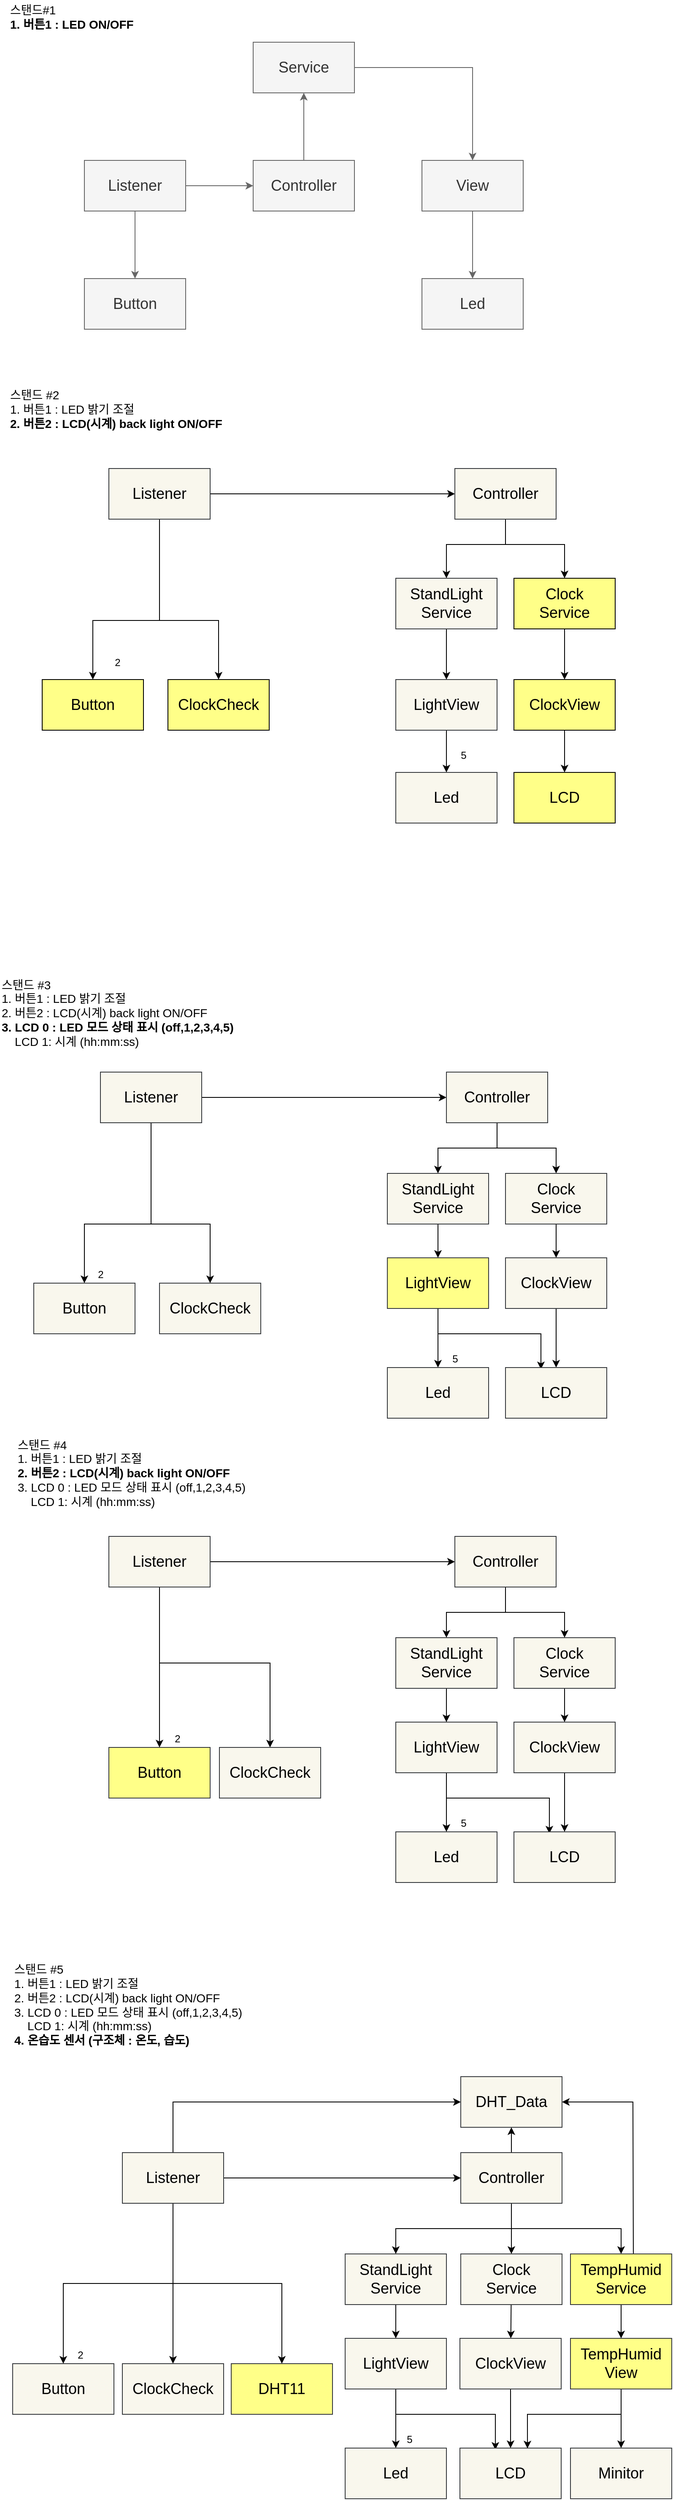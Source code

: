 <mxfile>
    <diagram id="rwZVFnb9-4XuviEcM_qo" name="페이지-1">
        <mxGraphModel dx="1140" dy="521" grid="1" gridSize="10" guides="1" tooltips="1" connect="1" arrows="1" fold="1" page="1" pageScale="1" pageWidth="827" pageHeight="1169" background="#ffffff" math="0" shadow="0">
            <root>
                <mxCell id="0"/>
                <mxCell id="1" parent="0"/>
                <mxCell id="2" value="Button" style="whiteSpace=wrap;html=1;fontSize=18;strokeColor=#666666;fontColor=#333333;fillColor=#f5f5f5;" parent="1" vertex="1">
                    <mxGeometry x="110" y="360" width="120" height="60" as="geometry"/>
                </mxCell>
                <mxCell id="6" value="" style="edgeStyle=none;html=1;fontSize=18;strokeColor=#666666;fontColor=#000000;fillColor=#f5f5f5;" parent="1" source="4" target="2" edge="1">
                    <mxGeometry relative="1" as="geometry"/>
                </mxCell>
                <mxCell id="8" value="" style="edgeStyle=none;html=1;fontSize=18;strokeColor=#666666;fontColor=#000000;fillColor=#f5f5f5;" parent="1" source="4" target="7" edge="1">
                    <mxGeometry relative="1" as="geometry"/>
                </mxCell>
                <mxCell id="4" value="Listener" style="whiteSpace=wrap;html=1;fontSize=18;strokeColor=#666666;fontColor=#333333;fillColor=#f5f5f5;" parent="1" vertex="1">
                    <mxGeometry x="110" y="220" width="120" height="60" as="geometry"/>
                </mxCell>
                <mxCell id="14" value="" style="edgeStyle=none;html=1;fontSize=18;strokeColor=#666666;fontColor=#000000;fillColor=#f5f5f5;" parent="1" source="7" target="13" edge="1">
                    <mxGeometry relative="1" as="geometry"/>
                </mxCell>
                <mxCell id="7" value="Controller" style="whiteSpace=wrap;html=1;fontSize=18;strokeColor=#666666;fontColor=#333333;fillColor=#f5f5f5;" parent="1" vertex="1">
                    <mxGeometry x="310" y="220" width="120" height="60" as="geometry"/>
                </mxCell>
                <mxCell id="12" value="" style="edgeStyle=none;html=1;fontSize=18;strokeColor=#666666;fontColor=#000000;fillColor=#f5f5f5;" parent="1" source="9" target="11" edge="1">
                    <mxGeometry relative="1" as="geometry"/>
                </mxCell>
                <mxCell id="9" value="View" style="whiteSpace=wrap;html=1;fontSize=18;strokeColor=#666666;fontColor=#333333;fillColor=#f5f5f5;" parent="1" vertex="1">
                    <mxGeometry x="510" y="220" width="120" height="60" as="geometry"/>
                </mxCell>
                <mxCell id="11" value="Led" style="whiteSpace=wrap;html=1;fontSize=18;strokeColor=#666666;fontColor=#333333;fillColor=#f5f5f5;" parent="1" vertex="1">
                    <mxGeometry x="510" y="360" width="120" height="60" as="geometry"/>
                </mxCell>
                <mxCell id="15" style="edgeStyle=orthogonalEdgeStyle;html=1;exitX=1;exitY=0.5;exitDx=0;exitDy=0;entryX=0.5;entryY=0;entryDx=0;entryDy=0;fontSize=18;rounded=0;strokeColor=#666666;fontColor=#000000;fillColor=#f5f5f5;" parent="1" source="13" target="9" edge="1">
                    <mxGeometry relative="1" as="geometry"/>
                </mxCell>
                <mxCell id="13" value="Service" style="whiteSpace=wrap;html=1;fontSize=18;strokeColor=#666666;fontColor=#333333;fillColor=#f5f5f5;" parent="1" vertex="1">
                    <mxGeometry x="310" y="80" width="120" height="60" as="geometry"/>
                </mxCell>
                <mxCell id="16" value="Button" style="whiteSpace=wrap;html=1;fontSize=18;fillColor=#ffff88;strokeColor=#000000;fontColor=#000000;" parent="1" vertex="1">
                    <mxGeometry x="60" y="835" width="120" height="60" as="geometry"/>
                </mxCell>
                <mxCell id="17" value="" style="edgeStyle=none;html=1;fontSize=18;entryX=0.5;entryY=0;entryDx=0;entryDy=0;rounded=0;fontColor=#000000;strokeColor=#000000;" parent="1" source="19" edge="1">
                    <mxGeometry relative="1" as="geometry">
                        <Array as="points">
                            <mxPoint x="199" y="765"/>
                            <mxPoint x="120" y="765"/>
                        </Array>
                        <mxPoint x="120" y="835" as="targetPoint"/>
                    </mxGeometry>
                </mxCell>
                <mxCell id="18" value="" style="edgeStyle=none;html=1;fontSize=18;strokeColor=#000000;" parent="1" source="19" target="21" edge="1">
                    <mxGeometry relative="1" as="geometry"/>
                </mxCell>
                <mxCell id="38" style="edgeStyle=none;rounded=0;html=1;entryX=0.5;entryY=0;entryDx=0;entryDy=0;exitX=0.5;exitY=1;exitDx=0;exitDy=0;fontColor=#000000;strokeColor=#000000;" parent="1" source="19" target="37" edge="1">
                    <mxGeometry relative="1" as="geometry">
                        <Array as="points">
                            <mxPoint x="199" y="765"/>
                            <mxPoint x="269" y="765"/>
                        </Array>
                    </mxGeometry>
                </mxCell>
                <mxCell id="19" value="Listener" style="whiteSpace=wrap;html=1;fontSize=18;strokeColor=#36393d;fillColor=#f9f7ed;fontColor=#000000;" parent="1" vertex="1">
                    <mxGeometry x="139" y="585" width="120" height="60" as="geometry"/>
                </mxCell>
                <mxCell id="33" style="edgeStyle=none;html=1;entryX=0.5;entryY=0;entryDx=0;entryDy=0;rounded=0;strokeColor=#000000;" parent="1" source="21" target="26" edge="1">
                    <mxGeometry relative="1" as="geometry">
                        <Array as="points">
                            <mxPoint x="609" y="675"/>
                            <mxPoint x="539" y="675"/>
                        </Array>
                    </mxGeometry>
                </mxCell>
                <mxCell id="34" style="edgeStyle=none;rounded=0;html=1;entryX=0.5;entryY=0;entryDx=0;entryDy=0;strokeColor=#000000;" parent="1" source="21" target="27" edge="1">
                    <mxGeometry relative="1" as="geometry">
                        <Array as="points">
                            <mxPoint x="609" y="675"/>
                            <mxPoint x="679" y="675"/>
                        </Array>
                    </mxGeometry>
                </mxCell>
                <mxCell id="21" value="Controller" style="whiteSpace=wrap;html=1;fontSize=18;strokeColor=#36393d;fillColor=#f9f7ed;fontColor=#000000;" parent="1" vertex="1">
                    <mxGeometry x="549" y="585" width="120" height="60" as="geometry"/>
                </mxCell>
                <mxCell id="22" value="" style="edgeStyle=none;html=1;fontSize=18;strokeColor=#000000;" parent="1" source="23" target="24" edge="1">
                    <mxGeometry relative="1" as="geometry"/>
                </mxCell>
                <mxCell id="23" value="LightView" style="whiteSpace=wrap;html=1;fontSize=18;strokeColor=#36393d;fillColor=#f9f7ed;fontColor=#000000;" parent="1" vertex="1">
                    <mxGeometry x="479" y="835" width="120" height="60" as="geometry"/>
                </mxCell>
                <mxCell id="24" value="Led" style="whiteSpace=wrap;html=1;fontSize=18;strokeColor=#36393d;fillColor=#f9f7ed;fontColor=#000000;" parent="1" vertex="1">
                    <mxGeometry x="479" y="945" width="120" height="60" as="geometry"/>
                </mxCell>
                <mxCell id="31" value="" style="edgeStyle=none;html=1;strokeColor=#000000;" parent="1" source="26" target="23" edge="1">
                    <mxGeometry relative="1" as="geometry"/>
                </mxCell>
                <mxCell id="26" value="StandLight&lt;br&gt;Service" style="whiteSpace=wrap;html=1;fontSize=18;strokeColor=#36393d;fillColor=#f9f7ed;fontColor=#000000;" parent="1" vertex="1">
                    <mxGeometry x="479" y="715" width="120" height="60" as="geometry"/>
                </mxCell>
                <mxCell id="32" value="" style="edgeStyle=none;html=1;strokeColor=#000000;" parent="1" source="27" target="28" edge="1">
                    <mxGeometry relative="1" as="geometry"/>
                </mxCell>
                <mxCell id="27" value="Clock&lt;br&gt;Service" style="whiteSpace=wrap;html=1;fontSize=18;fillColor=#ffff88;strokeColor=#000000;fontColor=#000000;" parent="1" vertex="1">
                    <mxGeometry x="619" y="715" width="120" height="60" as="geometry"/>
                </mxCell>
                <mxCell id="30" value="" style="edgeStyle=none;html=1;strokeColor=#000000;" parent="1" source="28" target="29" edge="1">
                    <mxGeometry relative="1" as="geometry"/>
                </mxCell>
                <mxCell id="28" value="ClockView" style="whiteSpace=wrap;html=1;fontSize=18;fillColor=#ffff88;strokeColor=#000000;fontColor=#000000;" parent="1" vertex="1">
                    <mxGeometry x="619" y="835" width="120" height="60" as="geometry"/>
                </mxCell>
                <mxCell id="29" value="LCD" style="whiteSpace=wrap;html=1;fontSize=18;fillColor=#ffff88;strokeColor=#000000;fontColor=#000000;" parent="1" vertex="1">
                    <mxGeometry x="619" y="945" width="120" height="60" as="geometry"/>
                </mxCell>
                <mxCell id="35" value="5" style="text;html=1;resizable=0;autosize=1;align=center;verticalAlign=middle;points=[];fillColor=none;rounded=0;fontColor=#000000;" parent="1" vertex="1">
                    <mxGeometry x="549" y="915" width="20" height="20" as="geometry"/>
                </mxCell>
                <mxCell id="36" value="2" style="text;html=1;resizable=0;autosize=1;align=center;verticalAlign=middle;points=[];fillColor=none;rounded=0;fontColor=#000000;" parent="1" vertex="1">
                    <mxGeometry x="139" y="805" width="20" height="20" as="geometry"/>
                </mxCell>
                <mxCell id="37" value="ClockCheck" style="whiteSpace=wrap;html=1;fontSize=18;fillColor=#ffff88;strokeColor=#000000;fontColor=#000000;" parent="1" vertex="1">
                    <mxGeometry x="209" y="835" width="120" height="60" as="geometry"/>
                </mxCell>
                <mxCell id="39" value="&lt;font style=&quot;font-size: 14px&quot;&gt;스탠드 #2&lt;br&gt;1. 버튼1 : LED 밝기 조절&lt;br&gt;&lt;b&gt;2. 버튼2 : LCD(시계) back light ON/OFF&lt;/b&gt;&lt;/font&gt;" style="text;html=1;resizable=0;autosize=1;align=left;verticalAlign=middle;points=[];fillColor=none;strokeColor=none;rounded=0;fontColor=#000000;" parent="1" vertex="1">
                    <mxGeometry x="20" y="490" width="270" height="50" as="geometry"/>
                </mxCell>
                <mxCell id="40" value="&lt;font style=&quot;font-size: 14px&quot;&gt;스탠드#1&lt;br&gt;&lt;b&gt;1. 버튼1 : LED ON/OFF&lt;/b&gt;&lt;/font&gt;" style="text;html=1;resizable=0;autosize=1;align=left;verticalAlign=middle;points=[];fillColor=none;rounded=0;fontColor=#000000;" parent="1" vertex="1">
                    <mxGeometry x="20" y="30" width="160" height="40" as="geometry"/>
                </mxCell>
                <mxCell id="41" value="Button" style="whiteSpace=wrap;html=1;fontSize=18;fillColor=#f9f7ed;strokeColor=#36393d;fontColor=#000000;" parent="1" vertex="1">
                    <mxGeometry x="50" y="1550" width="120" height="60" as="geometry"/>
                </mxCell>
                <mxCell id="42" value="" style="edgeStyle=none;html=1;fontSize=18;entryX=0.5;entryY=0;entryDx=0;entryDy=0;rounded=0;fontColor=#000000;strokeColor=#000000;" parent="1" source="45" target="41" edge="1">
                    <mxGeometry relative="1" as="geometry">
                        <Array as="points">
                            <mxPoint x="189" y="1480"/>
                            <mxPoint x="110" y="1480"/>
                        </Array>
                    </mxGeometry>
                </mxCell>
                <mxCell id="43" value="" style="edgeStyle=none;html=1;fontSize=18;strokeColor=#000000;" parent="1" source="45" target="48" edge="1">
                    <mxGeometry relative="1" as="geometry"/>
                </mxCell>
                <mxCell id="44" style="edgeStyle=none;rounded=0;html=1;entryX=0.5;entryY=0;entryDx=0;entryDy=0;exitX=0.5;exitY=1;exitDx=0;exitDy=0;fontColor=#000000;strokeColor=#000000;" parent="1" source="45" target="61" edge="1">
                    <mxGeometry relative="1" as="geometry">
                        <Array as="points">
                            <mxPoint x="189" y="1480"/>
                            <mxPoint x="259" y="1480"/>
                        </Array>
                    </mxGeometry>
                </mxCell>
                <mxCell id="45" value="Listener" style="whiteSpace=wrap;html=1;fontSize=18;strokeColor=#36393d;fillColor=#f9f7ed;fontColor=#000000;" parent="1" vertex="1">
                    <mxGeometry x="129" y="1300" width="120" height="60" as="geometry"/>
                </mxCell>
                <mxCell id="46" style="edgeStyle=none;html=1;entryX=0.5;entryY=0;entryDx=0;entryDy=0;rounded=0;strokeColor=#000000;" parent="1" source="48" target="53" edge="1">
                    <mxGeometry relative="1" as="geometry">
                        <Array as="points">
                            <mxPoint x="599" y="1390"/>
                            <mxPoint x="529" y="1390"/>
                        </Array>
                    </mxGeometry>
                </mxCell>
                <mxCell id="47" style="edgeStyle=none;rounded=0;html=1;entryX=0.5;entryY=0;entryDx=0;entryDy=0;strokeColor=#000000;" parent="1" source="48" target="55" edge="1">
                    <mxGeometry relative="1" as="geometry">
                        <Array as="points">
                            <mxPoint x="599" y="1390"/>
                            <mxPoint x="669" y="1390"/>
                        </Array>
                    </mxGeometry>
                </mxCell>
                <mxCell id="48" value="Controller" style="whiteSpace=wrap;html=1;fontSize=18;strokeColor=#36393d;fillColor=#f9f7ed;fontColor=#000000;" parent="1" vertex="1">
                    <mxGeometry x="539" y="1300" width="120" height="60" as="geometry"/>
                </mxCell>
                <mxCell id="49" value="" style="edgeStyle=none;html=1;fontSize=18;strokeColor=#000000;" parent="1" source="50" target="51" edge="1">
                    <mxGeometry relative="1" as="geometry"/>
                </mxCell>
                <mxCell id="62" style="edgeStyle=none;html=1;exitX=0.5;exitY=1;exitDx=0;exitDy=0;strokeColor=#000000;entryX=0.35;entryY=0.033;entryDx=0;entryDy=0;entryPerimeter=0;rounded=0;" parent="1" source="50" target="58" edge="1">
                    <mxGeometry relative="1" as="geometry">
                        <mxPoint x="650" y="1710" as="targetPoint"/>
                        <Array as="points">
                            <mxPoint x="529" y="1610"/>
                            <mxPoint x="651" y="1610"/>
                        </Array>
                    </mxGeometry>
                </mxCell>
                <mxCell id="50" value="LightView" style="whiteSpace=wrap;html=1;fontSize=18;strokeColor=#36393d;fillColor=#ffff88;fontColor=#000000;" parent="1" vertex="1">
                    <mxGeometry x="469" y="1520" width="120" height="60" as="geometry"/>
                </mxCell>
                <mxCell id="51" value="Led" style="whiteSpace=wrap;html=1;fontSize=18;strokeColor=#36393d;fillColor=#f9f7ed;fontColor=#000000;" parent="1" vertex="1">
                    <mxGeometry x="469" y="1650" width="120" height="60" as="geometry"/>
                </mxCell>
                <mxCell id="52" value="" style="edgeStyle=none;html=1;strokeColor=#000000;" parent="1" source="53" target="50" edge="1">
                    <mxGeometry relative="1" as="geometry"/>
                </mxCell>
                <mxCell id="53" value="StandLight&lt;br&gt;Service" style="whiteSpace=wrap;html=1;fontSize=18;strokeColor=#36393d;fillColor=#f9f7ed;fontColor=#000000;" parent="1" vertex="1">
                    <mxGeometry x="469" y="1420" width="120" height="60" as="geometry"/>
                </mxCell>
                <mxCell id="54" value="" style="edgeStyle=none;html=1;strokeColor=#000000;" parent="1" source="55" target="57" edge="1">
                    <mxGeometry relative="1" as="geometry"/>
                </mxCell>
                <mxCell id="55" value="Clock&lt;br&gt;Service" style="whiteSpace=wrap;html=1;fontSize=18;fillColor=#f9f7ed;strokeColor=#36393d;fontColor=#000000;" parent="1" vertex="1">
                    <mxGeometry x="609" y="1420" width="120" height="60" as="geometry"/>
                </mxCell>
                <mxCell id="56" value="" style="edgeStyle=none;html=1;strokeColor=#000000;" parent="1" source="57" target="58" edge="1">
                    <mxGeometry relative="1" as="geometry"/>
                </mxCell>
                <mxCell id="57" value="ClockView" style="whiteSpace=wrap;html=1;fontSize=18;fillColor=#f9f7ed;strokeColor=#36393d;fontColor=#000000;" parent="1" vertex="1">
                    <mxGeometry x="609" y="1520" width="120" height="60" as="geometry"/>
                </mxCell>
                <mxCell id="58" value="LCD" style="whiteSpace=wrap;html=1;fontSize=18;fillColor=#f9f7ed;strokeColor=#36393d;fontColor=#000000;" parent="1" vertex="1">
                    <mxGeometry x="609" y="1650" width="120" height="60" as="geometry"/>
                </mxCell>
                <mxCell id="59" value="5" style="text;html=1;resizable=0;autosize=1;align=center;verticalAlign=middle;points=[];fillColor=none;rounded=0;fontColor=#000000;" parent="1" vertex="1">
                    <mxGeometry x="539" y="1630" width="20" height="20" as="geometry"/>
                </mxCell>
                <mxCell id="60" value="2" style="text;html=1;resizable=0;autosize=1;align=center;verticalAlign=middle;points=[];fillColor=none;rounded=0;fontColor=#000000;" parent="1" vertex="1">
                    <mxGeometry x="119" y="1530" width="20" height="20" as="geometry"/>
                </mxCell>
                <mxCell id="61" value="ClockCheck" style="whiteSpace=wrap;html=1;fontSize=18;fillColor=#f9f7ed;strokeColor=#36393d;fontColor=#000000;" parent="1" vertex="1">
                    <mxGeometry x="199" y="1550" width="120" height="60" as="geometry"/>
                </mxCell>
                <mxCell id="63" value="&lt;font&gt;&lt;font style=&quot;font-size: 14px&quot;&gt;스탠드 #3&lt;br&gt;1. 버튼1 : LED 밝기 조절&lt;br&gt;2. 버튼2 : LCD(시계) back light ON/OFF&lt;br&gt;&lt;b&gt;3. LCD 0 : LED 모드 상태 표시 (off,1,2,3,4,5)&lt;/b&gt;&lt;br&gt;&amp;nbsp; &amp;nbsp; LCD 1: 시계 (hh:mm:ss)&lt;/font&gt;&lt;br&gt;&lt;/font&gt;" style="text;html=1;resizable=0;autosize=1;align=left;verticalAlign=middle;points=[];fillColor=none;strokeColor=none;rounded=0;fontColor=#000000;" parent="1" vertex="1">
                    <mxGeometry x="10" y="1190" width="300" height="80" as="geometry"/>
                </mxCell>
                <mxCell id="86" value="Button" style="whiteSpace=wrap;html=1;fontSize=18;fillColor=#ffff88;strokeColor=#36393d;fontColor=#000000;" parent="1" vertex="1">
                    <mxGeometry x="139" y="2100" width="120" height="60" as="geometry"/>
                </mxCell>
                <mxCell id="87" value="" style="edgeStyle=none;html=1;fontSize=18;entryX=0.5;entryY=0;entryDx=0;entryDy=0;rounded=0;fontColor=#000000;strokeColor=#000000;" parent="1" source="90" target="86" edge="1">
                    <mxGeometry relative="1" as="geometry">
                        <Array as="points">
                            <mxPoint x="199" y="2030"/>
                        </Array>
                    </mxGeometry>
                </mxCell>
                <mxCell id="88" value="" style="edgeStyle=none;html=1;fontSize=18;strokeColor=#000000;" parent="1" source="90" target="93" edge="1">
                    <mxGeometry relative="1" as="geometry"/>
                </mxCell>
                <mxCell id="89" style="edgeStyle=none;rounded=0;html=1;entryX=0.5;entryY=0;entryDx=0;entryDy=0;exitX=0.5;exitY=1;exitDx=0;exitDy=0;fontColor=#000000;strokeColor=#000000;" parent="1" source="90" target="107" edge="1">
                    <mxGeometry relative="1" as="geometry">
                        <Array as="points">
                            <mxPoint x="199" y="2000"/>
                            <mxPoint x="269" y="2000"/>
                            <mxPoint x="330" y="2000"/>
                        </Array>
                    </mxGeometry>
                </mxCell>
                <mxCell id="90" value="Listener" style="whiteSpace=wrap;html=1;fontSize=18;strokeColor=#36393d;fillColor=#f9f7ed;fontColor=#000000;" parent="1" vertex="1">
                    <mxGeometry x="139" y="1850" width="120" height="60" as="geometry"/>
                </mxCell>
                <mxCell id="91" style="edgeStyle=none;html=1;entryX=0.5;entryY=0;entryDx=0;entryDy=0;rounded=0;strokeColor=#000000;" parent="1" source="93" target="99" edge="1">
                    <mxGeometry relative="1" as="geometry">
                        <Array as="points">
                            <mxPoint x="609" y="1940"/>
                            <mxPoint x="539" y="1940"/>
                        </Array>
                    </mxGeometry>
                </mxCell>
                <mxCell id="92" style="edgeStyle=none;rounded=0;html=1;entryX=0.5;entryY=0;entryDx=0;entryDy=0;strokeColor=#000000;" parent="1" source="93" target="101" edge="1">
                    <mxGeometry relative="1" as="geometry">
                        <Array as="points">
                            <mxPoint x="609" y="1940"/>
                            <mxPoint x="679" y="1940"/>
                        </Array>
                    </mxGeometry>
                </mxCell>
                <mxCell id="93" value="Controller" style="whiteSpace=wrap;html=1;fontSize=18;strokeColor=#36393d;fillColor=#f9f7ed;fontColor=#000000;" parent="1" vertex="1">
                    <mxGeometry x="549" y="1850" width="120" height="60" as="geometry"/>
                </mxCell>
                <mxCell id="94" value="" style="edgeStyle=none;html=1;fontSize=18;strokeColor=#000000;" parent="1" source="96" target="97" edge="1">
                    <mxGeometry relative="1" as="geometry"/>
                </mxCell>
                <mxCell id="95" style="edgeStyle=none;html=1;exitX=0.5;exitY=1;exitDx=0;exitDy=0;strokeColor=#000000;entryX=0.35;entryY=0.033;entryDx=0;entryDy=0;entryPerimeter=0;rounded=0;" parent="1" source="96" target="104" edge="1">
                    <mxGeometry relative="1" as="geometry">
                        <mxPoint x="660" y="2260" as="targetPoint"/>
                        <Array as="points">
                            <mxPoint x="539" y="2160"/>
                            <mxPoint x="661" y="2160"/>
                        </Array>
                    </mxGeometry>
                </mxCell>
                <mxCell id="96" value="LightView" style="whiteSpace=wrap;html=1;fontSize=18;strokeColor=#36393d;fillColor=#f9f7ed;fontColor=#000000;" parent="1" vertex="1">
                    <mxGeometry x="479" y="2070" width="120" height="60" as="geometry"/>
                </mxCell>
                <mxCell id="97" value="Led" style="whiteSpace=wrap;html=1;fontSize=18;strokeColor=#36393d;fillColor=#f9f7ed;fontColor=#000000;" parent="1" vertex="1">
                    <mxGeometry x="479" y="2200" width="120" height="60" as="geometry"/>
                </mxCell>
                <mxCell id="98" value="" style="edgeStyle=none;html=1;strokeColor=#000000;" parent="1" source="99" target="96" edge="1">
                    <mxGeometry relative="1" as="geometry"/>
                </mxCell>
                <mxCell id="99" value="StandLight&lt;br&gt;Service" style="whiteSpace=wrap;html=1;fontSize=18;strokeColor=#36393d;fillColor=#f9f7ed;fontColor=#000000;" parent="1" vertex="1">
                    <mxGeometry x="479" y="1970" width="120" height="60" as="geometry"/>
                </mxCell>
                <mxCell id="100" value="" style="edgeStyle=none;html=1;strokeColor=#000000;" parent="1" source="101" target="103" edge="1">
                    <mxGeometry relative="1" as="geometry"/>
                </mxCell>
                <mxCell id="101" value="Clock&lt;br&gt;Service" style="whiteSpace=wrap;html=1;fontSize=18;fillColor=#f9f7ed;strokeColor=#36393d;fontColor=#000000;" parent="1" vertex="1">
                    <mxGeometry x="619" y="1970" width="120" height="60" as="geometry"/>
                </mxCell>
                <mxCell id="102" value="" style="edgeStyle=none;html=1;strokeColor=#000000;" parent="1" source="103" target="104" edge="1">
                    <mxGeometry relative="1" as="geometry"/>
                </mxCell>
                <mxCell id="103" value="ClockView" style="whiteSpace=wrap;html=1;fontSize=18;fillColor=#f9f7ed;strokeColor=#36393d;fontColor=#000000;" parent="1" vertex="1">
                    <mxGeometry x="619" y="2070" width="120" height="60" as="geometry"/>
                </mxCell>
                <mxCell id="104" value="LCD" style="whiteSpace=wrap;html=1;fontSize=18;fillColor=#f9f7ed;strokeColor=#36393d;fontColor=#000000;" parent="1" vertex="1">
                    <mxGeometry x="619" y="2200" width="120" height="60" as="geometry"/>
                </mxCell>
                <mxCell id="105" value="5" style="text;html=1;resizable=0;autosize=1;align=center;verticalAlign=middle;points=[];fillColor=none;rounded=0;fontColor=#000000;" parent="1" vertex="1">
                    <mxGeometry x="549" y="2180" width="20" height="20" as="geometry"/>
                </mxCell>
                <mxCell id="106" value="2" style="text;html=1;resizable=0;autosize=1;align=center;verticalAlign=middle;points=[];fillColor=none;rounded=0;fontColor=#000000;" parent="1" vertex="1">
                    <mxGeometry x="210" y="2080" width="20" height="20" as="geometry"/>
                </mxCell>
                <mxCell id="107" value="ClockCheck" style="whiteSpace=wrap;html=1;fontSize=18;fillColor=#f9f7ed;strokeColor=#36393d;fontColor=#000000;" parent="1" vertex="1">
                    <mxGeometry x="270" y="2100" width="120" height="60" as="geometry"/>
                </mxCell>
                <mxCell id="108" value="&lt;font&gt;&lt;font style=&quot;font-size: 14px&quot;&gt;스탠드 #4&lt;br&gt;1. 버튼1 : LED 밝기 조절&lt;br&gt;&lt;b&gt;2. 버튼2 :&lt;/b&gt; &lt;b&gt;LCD(시계) back light ON/OFF&lt;/b&gt;&lt;br&gt;3. LCD 0 : LED 모드 상태 표시 (off,1,2,3,4,5)&lt;br&gt;&amp;nbsp; &amp;nbsp; LCD 1: 시계 (hh:mm:ss)&lt;/font&gt;&lt;br&gt;&lt;/font&gt;" style="text;html=1;resizable=0;autosize=1;align=left;verticalAlign=middle;points=[];fillColor=none;strokeColor=none;rounded=0;fontColor=#000000;" parent="1" vertex="1">
                    <mxGeometry x="29" y="1735" width="290" height="80" as="geometry"/>
                </mxCell>
                <mxCell id="Rb2rSseCKVTXl8TNKAfo-113" value="Button" style="whiteSpace=wrap;html=1;fontSize=18;fillColor=#f9f7ed;strokeColor=#36393d;fontColor=#000000;" parent="1" vertex="1">
                    <mxGeometry x="25" y="2830" width="120" height="60" as="geometry"/>
                </mxCell>
                <mxCell id="Rb2rSseCKVTXl8TNKAfo-114" value="" style="edgeStyle=none;html=1;fontSize=18;entryX=0.5;entryY=0;entryDx=0;entryDy=0;rounded=0;fontColor=#000000;strokeColor=#000000;" parent="1" source="Rb2rSseCKVTXl8TNKAfo-118" target="Rb2rSseCKVTXl8TNKAfo-113" edge="1">
                    <mxGeometry relative="1" as="geometry">
                        <Array as="points">
                            <mxPoint x="215" y="2735"/>
                            <mxPoint x="85" y="2735"/>
                        </Array>
                    </mxGeometry>
                </mxCell>
                <mxCell id="Rb2rSseCKVTXl8TNKAfo-115" value="" style="edgeStyle=none;html=1;fontSize=18;strokeColor=#000000;" parent="1" source="Rb2rSseCKVTXl8TNKAfo-118" target="Rb2rSseCKVTXl8TNKAfo-121" edge="1">
                    <mxGeometry relative="1" as="geometry"/>
                </mxCell>
                <mxCell id="Rb2rSseCKVTXl8TNKAfo-116" style="edgeStyle=none;rounded=0;html=1;entryX=0.5;entryY=0;entryDx=0;entryDy=0;exitX=0.5;exitY=1;exitDx=0;exitDy=0;fontColor=#000000;strokeColor=#000000;" parent="1" source="Rb2rSseCKVTXl8TNKAfo-118" target="Rb2rSseCKVTXl8TNKAfo-135" edge="1">
                    <mxGeometry relative="1" as="geometry">
                        <Array as="points"/>
                    </mxGeometry>
                </mxCell>
                <mxCell id="Rb2rSseCKVTXl8TNKAfo-139" style="edgeStyle=orthogonalEdgeStyle;rounded=0;html=1;exitX=0.5;exitY=1;exitDx=0;exitDy=0;fontSize=14;fontColor=#000000;strokeColor=#000000;" parent="1" source="Rb2rSseCKVTXl8TNKAfo-118" target="Rb2rSseCKVTXl8TNKAfo-138" edge="1">
                    <mxGeometry relative="1" as="geometry"/>
                </mxCell>
                <mxCell id="124" style="edgeStyle=none;html=1;entryX=0;entryY=0.5;entryDx=0;entryDy=0;fontColor=#000000;strokeColor=#000000;exitX=0.5;exitY=0;exitDx=0;exitDy=0;rounded=0;" edge="1" parent="1" source="Rb2rSseCKVTXl8TNKAfo-118" target="123">
                    <mxGeometry relative="1" as="geometry">
                        <Array as="points">
                            <mxPoint x="215" y="2520"/>
                        </Array>
                    </mxGeometry>
                </mxCell>
                <mxCell id="Rb2rSseCKVTXl8TNKAfo-118" value="Listener" style="whiteSpace=wrap;html=1;fontSize=18;strokeColor=#36393d;fillColor=#f9f7ed;fontColor=#000000;" parent="1" vertex="1">
                    <mxGeometry x="155" y="2580" width="120" height="60" as="geometry"/>
                </mxCell>
                <mxCell id="Rb2rSseCKVTXl8TNKAfo-119" style="edgeStyle=none;html=1;entryX=0.5;entryY=0;entryDx=0;entryDy=0;rounded=0;strokeColor=#000000;" parent="1" source="Rb2rSseCKVTXl8TNKAfo-121" target="Rb2rSseCKVTXl8TNKAfo-127" edge="1">
                    <mxGeometry relative="1" as="geometry">
                        <Array as="points">
                            <mxPoint x="616" y="2670"/>
                            <mxPoint x="479" y="2670"/>
                        </Array>
                    </mxGeometry>
                </mxCell>
                <mxCell id="117" style="edgeStyle=orthogonalEdgeStyle;html=1;exitX=0.5;exitY=1;exitDx=0;exitDy=0;entryX=0.5;entryY=0;entryDx=0;entryDy=0;fontColor=#000000;rounded=0;strokeColor=#000000;" parent="1" source="Rb2rSseCKVTXl8TNKAfo-121" target="113" edge="1">
                    <mxGeometry relative="1" as="geometry">
                        <Array as="points">
                            <mxPoint x="616" y="2670"/>
                            <mxPoint x="746" y="2670"/>
                        </Array>
                    </mxGeometry>
                </mxCell>
                <mxCell id="125" style="edgeStyle=none;rounded=0;html=1;entryX=0.5;entryY=1;entryDx=0;entryDy=0;fontColor=#000000;strokeColor=#000000;exitX=0.5;exitY=0;exitDx=0;exitDy=0;" edge="1" parent="1" source="Rb2rSseCKVTXl8TNKAfo-121" target="123">
                    <mxGeometry relative="1" as="geometry">
                        <Array as="points"/>
                    </mxGeometry>
                </mxCell>
                <mxCell id="127" style="edgeStyle=none;rounded=0;html=1;entryX=0.5;entryY=0;entryDx=0;entryDy=0;fontColor=#000000;strokeColor=#000000;" edge="1" parent="1" source="Rb2rSseCKVTXl8TNKAfo-121" target="Rb2rSseCKVTXl8TNKAfo-129">
                    <mxGeometry relative="1" as="geometry"/>
                </mxCell>
                <mxCell id="Rb2rSseCKVTXl8TNKAfo-121" value="Controller" style="whiteSpace=wrap;html=1;fontSize=18;strokeColor=#36393d;fillColor=#f9f7ed;fontColor=#000000;" parent="1" vertex="1">
                    <mxGeometry x="556" y="2580" width="120" height="60" as="geometry"/>
                </mxCell>
                <mxCell id="Rb2rSseCKVTXl8TNKAfo-122" value="" style="edgeStyle=none;html=1;fontSize=18;strokeColor=#000000;" parent="1" source="Rb2rSseCKVTXl8TNKAfo-124" target="Rb2rSseCKVTXl8TNKAfo-125" edge="1">
                    <mxGeometry relative="1" as="geometry"/>
                </mxCell>
                <mxCell id="Rb2rSseCKVTXl8TNKAfo-123" style="edgeStyle=none;html=1;exitX=0.5;exitY=1;exitDx=0;exitDy=0;strokeColor=#000000;entryX=0.35;entryY=0.033;entryDx=0;entryDy=0;entryPerimeter=0;rounded=0;" parent="1" source="Rb2rSseCKVTXl8TNKAfo-124" target="Rb2rSseCKVTXl8TNKAfo-132" edge="1">
                    <mxGeometry relative="1" as="geometry">
                        <mxPoint x="596" y="2990" as="targetPoint"/>
                        <Array as="points">
                            <mxPoint x="479" y="2890"/>
                            <mxPoint x="597" y="2890"/>
                        </Array>
                    </mxGeometry>
                </mxCell>
                <mxCell id="Rb2rSseCKVTXl8TNKAfo-124" value="LightView" style="whiteSpace=wrap;html=1;fontSize=18;strokeColor=#36393d;fillColor=#f9f7ed;fontColor=#000000;" parent="1" vertex="1">
                    <mxGeometry x="419" y="2800" width="120" height="60" as="geometry"/>
                </mxCell>
                <mxCell id="Rb2rSseCKVTXl8TNKAfo-125" value="Led" style="whiteSpace=wrap;html=1;fontSize=18;strokeColor=#36393d;fillColor=#f9f7ed;fontColor=#000000;" parent="1" vertex="1">
                    <mxGeometry x="419" y="2930" width="120" height="60" as="geometry"/>
                </mxCell>
                <mxCell id="Rb2rSseCKVTXl8TNKAfo-126" value="" style="edgeStyle=none;html=1;strokeColor=#000000;" parent="1" source="Rb2rSseCKVTXl8TNKAfo-127" target="Rb2rSseCKVTXl8TNKAfo-124" edge="1">
                    <mxGeometry relative="1" as="geometry"/>
                </mxCell>
                <mxCell id="Rb2rSseCKVTXl8TNKAfo-127" value="StandLight&lt;br&gt;Service" style="whiteSpace=wrap;html=1;fontSize=18;strokeColor=#36393d;fillColor=#f9f7ed;fontColor=#000000;" parent="1" vertex="1">
                    <mxGeometry x="419" y="2700" width="120" height="60" as="geometry"/>
                </mxCell>
                <mxCell id="Rb2rSseCKVTXl8TNKAfo-128" value="" style="edgeStyle=none;html=1;strokeColor=#000000;" parent="1" source="Rb2rSseCKVTXl8TNKAfo-129" target="Rb2rSseCKVTXl8TNKAfo-131" edge="1">
                    <mxGeometry relative="1" as="geometry"/>
                </mxCell>
                <mxCell id="Rb2rSseCKVTXl8TNKAfo-129" value="Clock&lt;br&gt;Service" style="whiteSpace=wrap;html=1;fontSize=18;fillColor=#f9f7ed;strokeColor=#36393d;fontColor=#000000;" parent="1" vertex="1">
                    <mxGeometry x="556" y="2700" width="120" height="60" as="geometry"/>
                </mxCell>
                <mxCell id="Rb2rSseCKVTXl8TNKAfo-130" value="" style="edgeStyle=none;html=1;strokeColor=#000000;" parent="1" source="Rb2rSseCKVTXl8TNKAfo-131" target="Rb2rSseCKVTXl8TNKAfo-132" edge="1">
                    <mxGeometry relative="1" as="geometry"/>
                </mxCell>
                <mxCell id="Rb2rSseCKVTXl8TNKAfo-131" value="ClockView" style="whiteSpace=wrap;html=1;fontSize=18;fillColor=#f9f7ed;strokeColor=#36393d;fontColor=#000000;" parent="1" vertex="1">
                    <mxGeometry x="555" y="2800" width="120" height="60" as="geometry"/>
                </mxCell>
                <mxCell id="Rb2rSseCKVTXl8TNKAfo-132" value="LCD" style="whiteSpace=wrap;html=1;fontSize=18;fillColor=#f9f7ed;strokeColor=#36393d;fontColor=#000000;" parent="1" vertex="1">
                    <mxGeometry x="555" y="2930" width="120" height="60" as="geometry"/>
                </mxCell>
                <mxCell id="Rb2rSseCKVTXl8TNKAfo-133" value="5" style="text;html=1;resizable=0;autosize=1;align=center;verticalAlign=middle;points=[];fillColor=none;rounded=0;fontColor=#000000;" parent="1" vertex="1">
                    <mxGeometry x="485" y="2910" width="20" height="20" as="geometry"/>
                </mxCell>
                <mxCell id="Rb2rSseCKVTXl8TNKAfo-134" value="2" style="text;html=1;resizable=0;autosize=1;align=center;verticalAlign=middle;points=[];fillColor=none;rounded=0;fontColor=#000000;" parent="1" vertex="1">
                    <mxGeometry x="95" y="2810" width="20" height="20" as="geometry"/>
                </mxCell>
                <mxCell id="Rb2rSseCKVTXl8TNKAfo-135" value="ClockCheck" style="whiteSpace=wrap;html=1;fontSize=18;fillColor=#f9f7ed;strokeColor=#36393d;fontColor=#000000;" parent="1" vertex="1">
                    <mxGeometry x="155" y="2830" width="120" height="60" as="geometry"/>
                </mxCell>
                <mxCell id="Rb2rSseCKVTXl8TNKAfo-136" value="&lt;font&gt;&lt;font style=&quot;font-size: 14px&quot;&gt;&lt;font&gt;스탠드 #5&lt;br&gt;1. 버튼1 : LED 밝기 조절&lt;br&gt;2. 버튼2 : LCD(시계) back light ON/OFF&lt;br&gt;3. LCD 0 : LED 모드 상태 표시 (off,1,2,3,4,5)&lt;br&gt;&amp;nbsp; &amp;nbsp; LCD 1: 시계 (hh:mm:ss)&lt;br&gt;&lt;/font&gt;&lt;b&gt;4. 온습도 센서 (구조체 : 온도, 습도)&lt;/b&gt;&lt;/font&gt;&lt;br&gt;&lt;/font&gt;" style="text;html=1;resizable=0;autosize=1;align=left;verticalAlign=middle;points=[];fillColor=none;strokeColor=none;rounded=0;fontColor=#000000;" parent="1" vertex="1">
                    <mxGeometry x="25" y="2360" width="290" height="90" as="geometry"/>
                </mxCell>
                <mxCell id="Rb2rSseCKVTXl8TNKAfo-138" value="DHT11" style="whiteSpace=wrap;html=1;fontSize=18;fillColor=#ffff88;strokeColor=#36393d;fontColor=#000000;" parent="1" vertex="1">
                    <mxGeometry x="284" y="2830" width="120" height="60" as="geometry"/>
                </mxCell>
                <mxCell id="120" value="" style="edgeStyle=orthogonalEdgeStyle;rounded=0;html=1;fontColor=#000000;strokeColor=#000000;" parent="1" source="113" target="114" edge="1">
                    <mxGeometry relative="1" as="geometry"/>
                </mxCell>
                <mxCell id="126" style="edgeStyle=none;rounded=0;html=1;entryX=1;entryY=0.5;entryDx=0;entryDy=0;fontColor=#000000;strokeColor=#000000;exitX=0.621;exitY=0.003;exitDx=0;exitDy=0;exitPerimeter=0;" edge="1" parent="1" source="113" target="123">
                    <mxGeometry relative="1" as="geometry">
                        <mxPoint x="760" y="2690" as="sourcePoint"/>
                        <Array as="points">
                            <mxPoint x="760" y="2520"/>
                        </Array>
                    </mxGeometry>
                </mxCell>
                <mxCell id="113" value="TempHumid&lt;br&gt;Service" style="whiteSpace=wrap;html=1;fontSize=18;fillColor=#ffff88;strokeColor=#36393d;fontColor=#000000;" parent="1" vertex="1">
                    <mxGeometry x="686" y="2700" width="120" height="60" as="geometry"/>
                </mxCell>
                <mxCell id="122" style="edgeStyle=orthogonalEdgeStyle;rounded=0;html=1;entryX=0.667;entryY=0.006;entryDx=0;entryDy=0;entryPerimeter=0;fontColor=#000000;strokeColor=#000000;" parent="1" source="114" target="Rb2rSseCKVTXl8TNKAfo-132" edge="1">
                    <mxGeometry relative="1" as="geometry">
                        <Array as="points">
                            <mxPoint x="746" y="2890"/>
                            <mxPoint x="635" y="2890"/>
                        </Array>
                    </mxGeometry>
                </mxCell>
                <mxCell id="129" style="edgeStyle=none;rounded=0;html=1;entryX=0.5;entryY=0;entryDx=0;entryDy=0;fontColor=#000000;strokeColor=#000000;" edge="1" parent="1" source="114" target="128">
                    <mxGeometry relative="1" as="geometry"/>
                </mxCell>
                <mxCell id="114" value="TempHumid&lt;br&gt;View" style="whiteSpace=wrap;html=1;fontSize=18;fillColor=#ffff88;strokeColor=#36393d;fontColor=#000000;" parent="1" vertex="1">
                    <mxGeometry x="686" y="2800" width="120" height="60" as="geometry"/>
                </mxCell>
                <mxCell id="123" value="DHT_Data" style="whiteSpace=wrap;html=1;fontSize=18;strokeColor=#36393d;fillColor=#f9f7ed;fontColor=#000000;" vertex="1" parent="1">
                    <mxGeometry x="556" y="2490" width="120" height="60" as="geometry"/>
                </mxCell>
                <mxCell id="128" value="Minitor" style="whiteSpace=wrap;html=1;fontSize=18;fillColor=#f9f7ed;strokeColor=#36393d;fontColor=#000000;" vertex="1" parent="1">
                    <mxGeometry x="686" y="2930" width="120" height="60" as="geometry"/>
                </mxCell>
            </root>
        </mxGraphModel>
    </diagram>
    <diagram id="JMYObuIH1QSER_L9iBrt" name="페이지-2">
        <mxGraphModel dx="798" dy="365" grid="1" gridSize="10" guides="1" tooltips="1" connect="1" arrows="1" fold="1" page="1" pageScale="1" pageWidth="827" pageHeight="1169" math="0" shadow="0">
            <root>
                <mxCell id="Q607Y2rKxZQUFugG3BdK-0"/>
                <mxCell id="Q607Y2rKxZQUFugG3BdK-1" parent="Q607Y2rKxZQUFugG3BdK-0"/>
                <mxCell id="XUThxh31XiLSm-2z7mRA-0" value="Button" style="whiteSpace=wrap;html=1;fontSize=18;" parent="Q607Y2rKxZQUFugG3BdK-1" vertex="1">
                    <mxGeometry x="150" y="220" width="120" height="60" as="geometry"/>
                </mxCell>
                <mxCell id="XUThxh31XiLSm-2z7mRA-1" value="" style="edgeStyle=none;html=1;fontSize=18;" parent="Q607Y2rKxZQUFugG3BdK-1" source="XUThxh31XiLSm-2z7mRA-2" target="XUThxh31XiLSm-2z7mRA-0" edge="1">
                    <mxGeometry relative="1" as="geometry"/>
                </mxCell>
                <mxCell id="Xn4zP_rzqBb-KwKWEkbt-1" style="edgeStyle=orthogonalEdgeStyle;rounded=0;html=1;exitX=1;exitY=0.5;exitDx=0;exitDy=0;fontSize=18;" parent="Q607Y2rKxZQUFugG3BdK-1" source="XUThxh31XiLSm-2z7mRA-2" target="Xn4zP_rzqBb-KwKWEkbt-0" edge="1">
                    <mxGeometry relative="1" as="geometry"/>
                </mxCell>
                <mxCell id="XUThxh31XiLSm-2z7mRA-2" value="Listener" style="whiteSpace=wrap;html=1;fontSize=18;" parent="Q607Y2rKxZQUFugG3BdK-1" vertex="1">
                    <mxGeometry x="150" y="80" width="120" height="60" as="geometry"/>
                </mxCell>
                <mxCell id="XUThxh31XiLSm-2z7mRA-3" value="LED" style="whiteSpace=wrap;html=1;fontSize=18;" parent="Q607Y2rKxZQUFugG3BdK-1" vertex="1">
                    <mxGeometry x="540" y="220" width="120" height="60" as="geometry"/>
                </mxCell>
                <mxCell id="XUThxh31XiLSm-2z7mRA-6" value="이벤트 감시 기능" style="text;html=1;align=center;verticalAlign=middle;resizable=0;points=[];autosize=1;strokeColor=none;fillColor=none;fontSize=18;" parent="Q607Y2rKxZQUFugG3BdK-1" vertex="1">
                    <mxGeometry x="130" y="50" width="150" height="30" as="geometry"/>
                </mxCell>
                <mxCell id="z8fZrk0xQkMEeZACTWGU-1" style="edgeStyle=orthogonalEdgeStyle;rounded=0;html=1;exitX=1;exitY=0.5;exitDx=0;exitDy=0;entryX=0;entryY=0.5;entryDx=0;entryDy=0;fontSize=18;" parent="Q607Y2rKxZQUFugG3BdK-1" source="Xn4zP_rzqBb-KwKWEkbt-0" target="z8fZrk0xQkMEeZACTWGU-0" edge="1">
                    <mxGeometry relative="1" as="geometry"/>
                </mxCell>
                <mxCell id="Xn4zP_rzqBb-KwKWEkbt-0" value="controller" style="whiteSpace=wrap;html=1;fontSize=18;" parent="Q607Y2rKxZQUFugG3BdK-1" vertex="1">
                    <mxGeometry x="350" y="80" width="120" height="60" as="geometry"/>
                </mxCell>
                <mxCell id="z8fZrk0xQkMEeZACTWGU-2" style="edgeStyle=orthogonalEdgeStyle;rounded=0;html=1;exitX=0.5;exitY=1;exitDx=0;exitDy=0;fontSize=18;" parent="Q607Y2rKxZQUFugG3BdK-1" source="z8fZrk0xQkMEeZACTWGU-0" target="XUThxh31XiLSm-2z7mRA-3" edge="1">
                    <mxGeometry relative="1" as="geometry"/>
                </mxCell>
                <mxCell id="z8fZrk0xQkMEeZACTWGU-0" value="View" style="whiteSpace=wrap;html=1;fontSize=18;" parent="Q607Y2rKxZQUFugG3BdK-1" vertex="1">
                    <mxGeometry x="540" y="80" width="120" height="60" as="geometry"/>
                </mxCell>
            </root>
        </mxGraphModel>
    </diagram>
</mxfile>